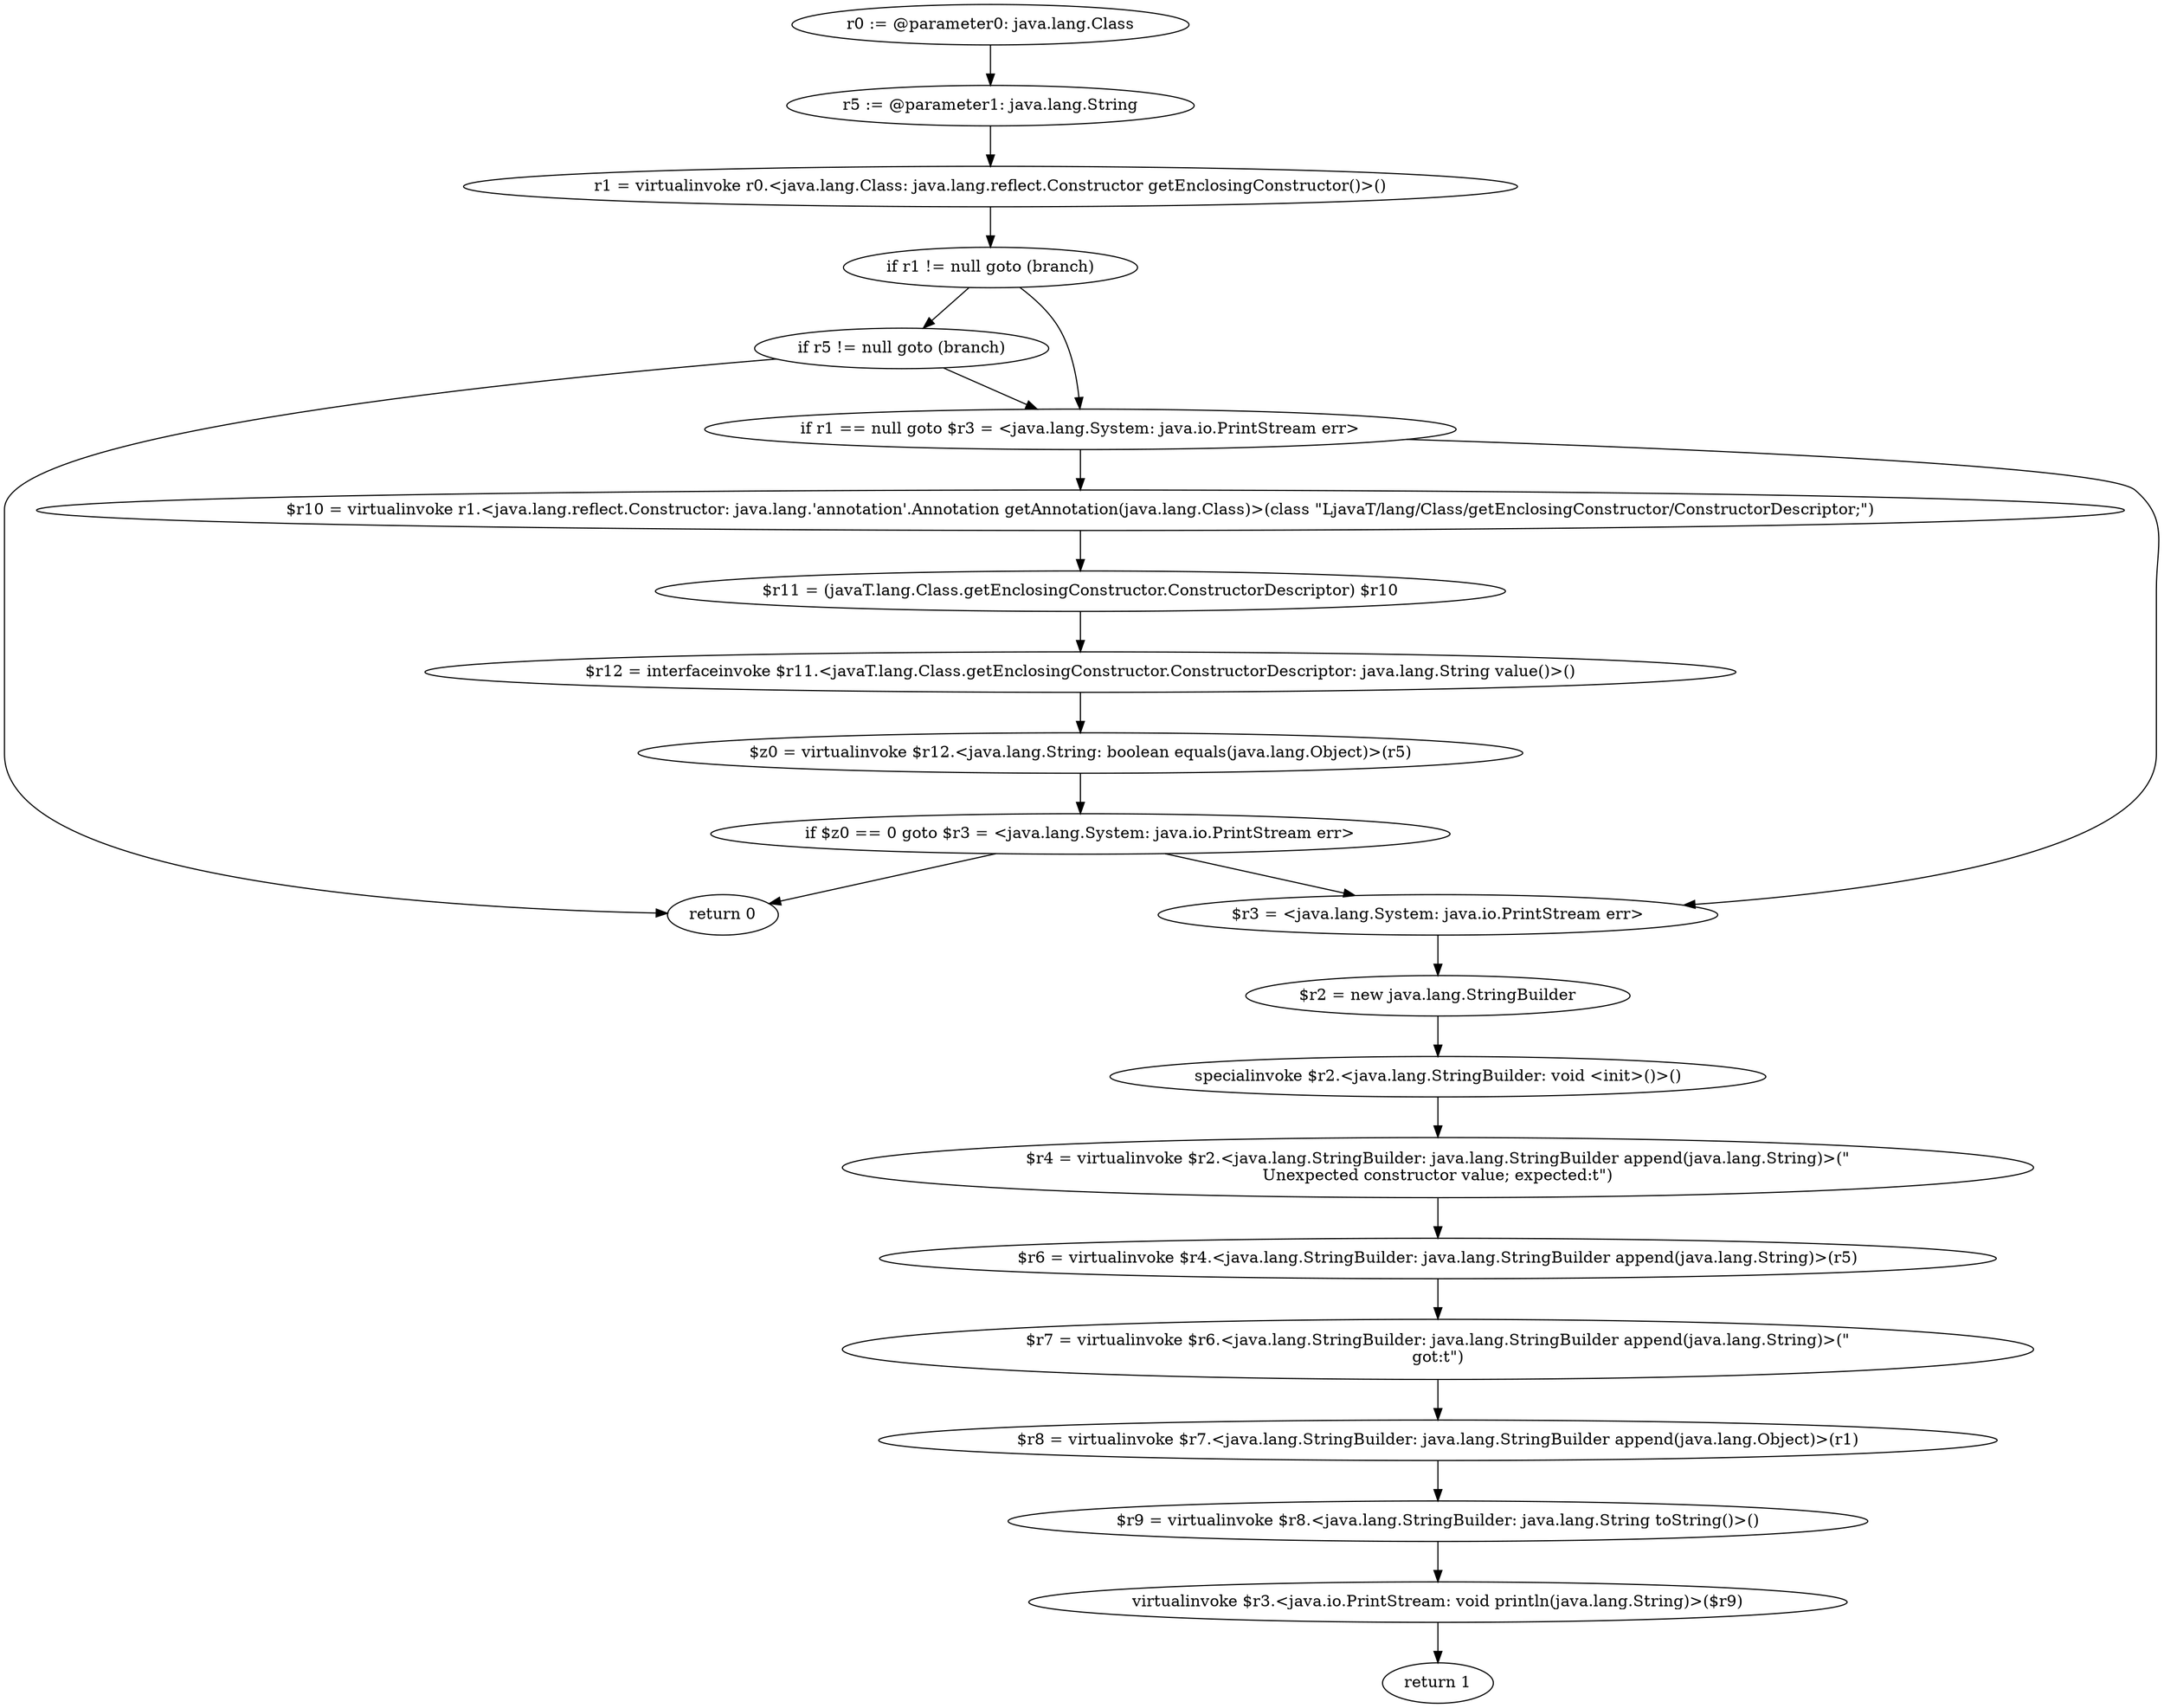 digraph "unitGraph" {
    "r0 := @parameter0: java.lang.Class"
    "r5 := @parameter1: java.lang.String"
    "r1 = virtualinvoke r0.<java.lang.Class: java.lang.reflect.Constructor getEnclosingConstructor()>()"
    "if r1 != null goto (branch)"
    "if r5 != null goto (branch)"
    "return 0"
    "if r1 == null goto $r3 = <java.lang.System: java.io.PrintStream err>"
    "$r10 = virtualinvoke r1.<java.lang.reflect.Constructor: java.lang.'annotation'.Annotation getAnnotation(java.lang.Class)>(class \"LjavaT/lang/Class/getEnclosingConstructor/ConstructorDescriptor;\")"
    "$r11 = (javaT.lang.Class.getEnclosingConstructor.ConstructorDescriptor) $r10"
    "$r12 = interfaceinvoke $r11.<javaT.lang.Class.getEnclosingConstructor.ConstructorDescriptor: java.lang.String value()>()"
    "$z0 = virtualinvoke $r12.<java.lang.String: boolean equals(java.lang.Object)>(r5)"
    "if $z0 == 0 goto $r3 = <java.lang.System: java.io.PrintStream err>"
    "$r3 = <java.lang.System: java.io.PrintStream err>"
    "$r2 = new java.lang.StringBuilder"
    "specialinvoke $r2.<java.lang.StringBuilder: void <init>()>()"
    "$r4 = virtualinvoke $r2.<java.lang.StringBuilder: java.lang.StringBuilder append(java.lang.String)>(\"\nUnexpected constructor value; expected:\t\")"
    "$r6 = virtualinvoke $r4.<java.lang.StringBuilder: java.lang.StringBuilder append(java.lang.String)>(r5)"
    "$r7 = virtualinvoke $r6.<java.lang.StringBuilder: java.lang.StringBuilder append(java.lang.String)>(\"\ngot:\t\")"
    "$r8 = virtualinvoke $r7.<java.lang.StringBuilder: java.lang.StringBuilder append(java.lang.Object)>(r1)"
    "$r9 = virtualinvoke $r8.<java.lang.StringBuilder: java.lang.String toString()>()"
    "virtualinvoke $r3.<java.io.PrintStream: void println(java.lang.String)>($r9)"
    "return 1"
    "r0 := @parameter0: java.lang.Class"->"r5 := @parameter1: java.lang.String";
    "r5 := @parameter1: java.lang.String"->"r1 = virtualinvoke r0.<java.lang.Class: java.lang.reflect.Constructor getEnclosingConstructor()>()";
    "r1 = virtualinvoke r0.<java.lang.Class: java.lang.reflect.Constructor getEnclosingConstructor()>()"->"if r1 != null goto (branch)";
    "if r1 != null goto (branch)"->"if r5 != null goto (branch)";
    "if r1 != null goto (branch)"->"if r1 == null goto $r3 = <java.lang.System: java.io.PrintStream err>";
    "if r5 != null goto (branch)"->"return 0";
    "if r5 != null goto (branch)"->"if r1 == null goto $r3 = <java.lang.System: java.io.PrintStream err>";
    "if r1 == null goto $r3 = <java.lang.System: java.io.PrintStream err>"->"$r10 = virtualinvoke r1.<java.lang.reflect.Constructor: java.lang.'annotation'.Annotation getAnnotation(java.lang.Class)>(class \"LjavaT/lang/Class/getEnclosingConstructor/ConstructorDescriptor;\")";
    "if r1 == null goto $r3 = <java.lang.System: java.io.PrintStream err>"->"$r3 = <java.lang.System: java.io.PrintStream err>";
    "$r10 = virtualinvoke r1.<java.lang.reflect.Constructor: java.lang.'annotation'.Annotation getAnnotation(java.lang.Class)>(class \"LjavaT/lang/Class/getEnclosingConstructor/ConstructorDescriptor;\")"->"$r11 = (javaT.lang.Class.getEnclosingConstructor.ConstructorDescriptor) $r10";
    "$r11 = (javaT.lang.Class.getEnclosingConstructor.ConstructorDescriptor) $r10"->"$r12 = interfaceinvoke $r11.<javaT.lang.Class.getEnclosingConstructor.ConstructorDescriptor: java.lang.String value()>()";
    "$r12 = interfaceinvoke $r11.<javaT.lang.Class.getEnclosingConstructor.ConstructorDescriptor: java.lang.String value()>()"->"$z0 = virtualinvoke $r12.<java.lang.String: boolean equals(java.lang.Object)>(r5)";
    "$z0 = virtualinvoke $r12.<java.lang.String: boolean equals(java.lang.Object)>(r5)"->"if $z0 == 0 goto $r3 = <java.lang.System: java.io.PrintStream err>";
    "if $z0 == 0 goto $r3 = <java.lang.System: java.io.PrintStream err>"->"return 0";
    "if $z0 == 0 goto $r3 = <java.lang.System: java.io.PrintStream err>"->"$r3 = <java.lang.System: java.io.PrintStream err>";
    "$r3 = <java.lang.System: java.io.PrintStream err>"->"$r2 = new java.lang.StringBuilder";
    "$r2 = new java.lang.StringBuilder"->"specialinvoke $r2.<java.lang.StringBuilder: void <init>()>()";
    "specialinvoke $r2.<java.lang.StringBuilder: void <init>()>()"->"$r4 = virtualinvoke $r2.<java.lang.StringBuilder: java.lang.StringBuilder append(java.lang.String)>(\"\nUnexpected constructor value; expected:\t\")";
    "$r4 = virtualinvoke $r2.<java.lang.StringBuilder: java.lang.StringBuilder append(java.lang.String)>(\"\nUnexpected constructor value; expected:\t\")"->"$r6 = virtualinvoke $r4.<java.lang.StringBuilder: java.lang.StringBuilder append(java.lang.String)>(r5)";
    "$r6 = virtualinvoke $r4.<java.lang.StringBuilder: java.lang.StringBuilder append(java.lang.String)>(r5)"->"$r7 = virtualinvoke $r6.<java.lang.StringBuilder: java.lang.StringBuilder append(java.lang.String)>(\"\ngot:\t\")";
    "$r7 = virtualinvoke $r6.<java.lang.StringBuilder: java.lang.StringBuilder append(java.lang.String)>(\"\ngot:\t\")"->"$r8 = virtualinvoke $r7.<java.lang.StringBuilder: java.lang.StringBuilder append(java.lang.Object)>(r1)";
    "$r8 = virtualinvoke $r7.<java.lang.StringBuilder: java.lang.StringBuilder append(java.lang.Object)>(r1)"->"$r9 = virtualinvoke $r8.<java.lang.StringBuilder: java.lang.String toString()>()";
    "$r9 = virtualinvoke $r8.<java.lang.StringBuilder: java.lang.String toString()>()"->"virtualinvoke $r3.<java.io.PrintStream: void println(java.lang.String)>($r9)";
    "virtualinvoke $r3.<java.io.PrintStream: void println(java.lang.String)>($r9)"->"return 1";
}
